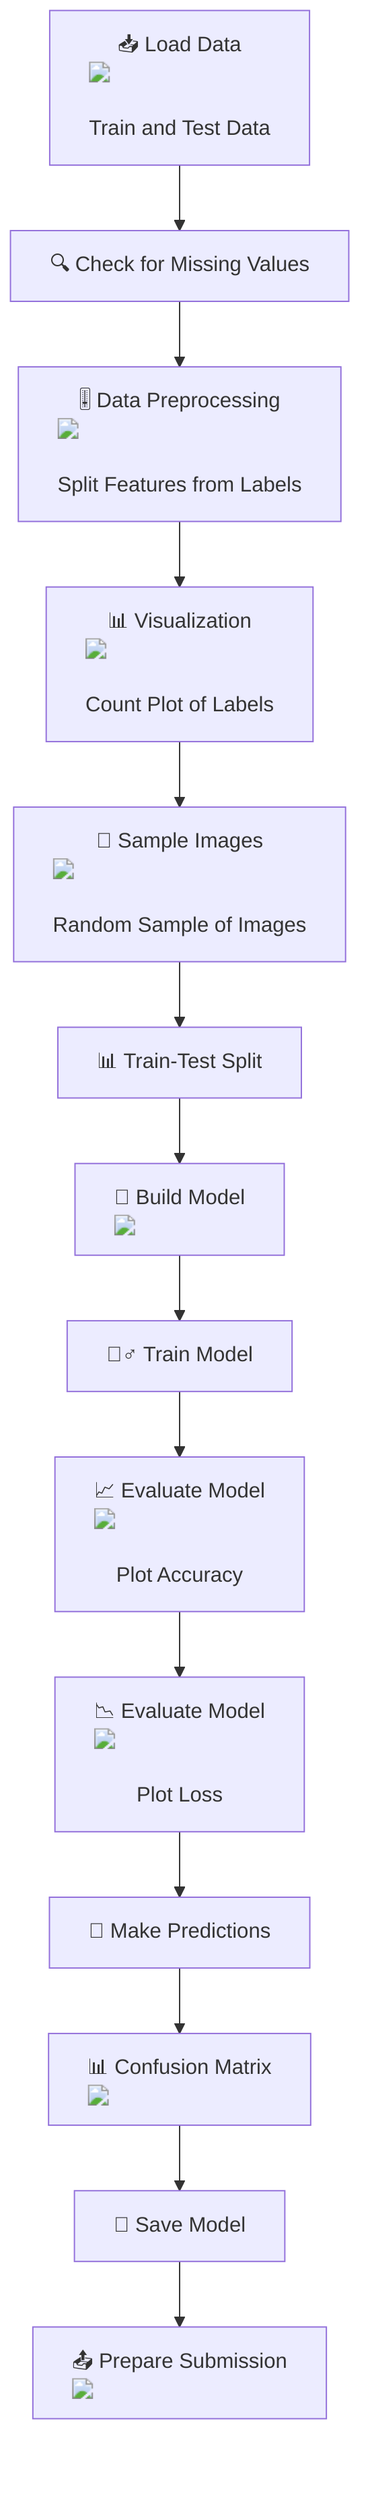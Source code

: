 graph TD;
    A["📥 Load Data <img src='file.svg'/> <br/> Train and Test Data"] --> B["🔍 Check for Missing Values"];
    B --> C["🎚️ Data Preprocessing <img src='column_split.svg'/> <br/> Split Features from Labels"];
    C --> D["📊 Visualization <img src='barplot_template.svg'/> <br/> Count Plot of Labels"];
    D --> E["📸 Sample Images <img src='image.svg'/> <br/> Random Sample of Images"];
    E --> F["📊 Train-Test Split"];
    F --> G["🧠 Build Model <img src='brain.svg'/>"];
    G --> H["🏋️‍♂️ Train Model"];
    H --> I["📈 Evaluate Model <img src='scatter_plot_template.svg'/> <br/> Plot Accuracy"];
    I --> J["📉 Evaluate Model <img src='scatter_plot_template.svg'/> <br/> Plot Loss"];
    J --> K["🔮 Make Predictions"];
    K --> L["📊 Confusion Matrix <img src='boxplot_template.svg'/>"];
    L --> M["💾 Save Model"];
    M --> N["📤 Prepare Submission <img src='file.svg'/>"];